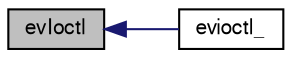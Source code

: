 digraph "evIoctl"
{
  bgcolor="transparent";
  edge [fontname="FreeSans",fontsize="10",labelfontname="FreeSans",labelfontsize="10"];
  node [fontname="FreeSans",fontsize="10",shape=record];
  rankdir="LR";
  Node1 [label="evIoctl",height=0.2,width=0.4,color="black", fillcolor="grey75", style="filled" fontcolor="black"];
  Node1 -> Node2 [dir="back",color="midnightblue",fontsize="10",style="solid",fontname="FreeSans"];
  Node2 [label="evioctl_",height=0.2,width=0.4,color="black",URL="$d9/dca/evio_8c.html#a8b71aa8cd4a072abe81e3820ab3be228"];
}
